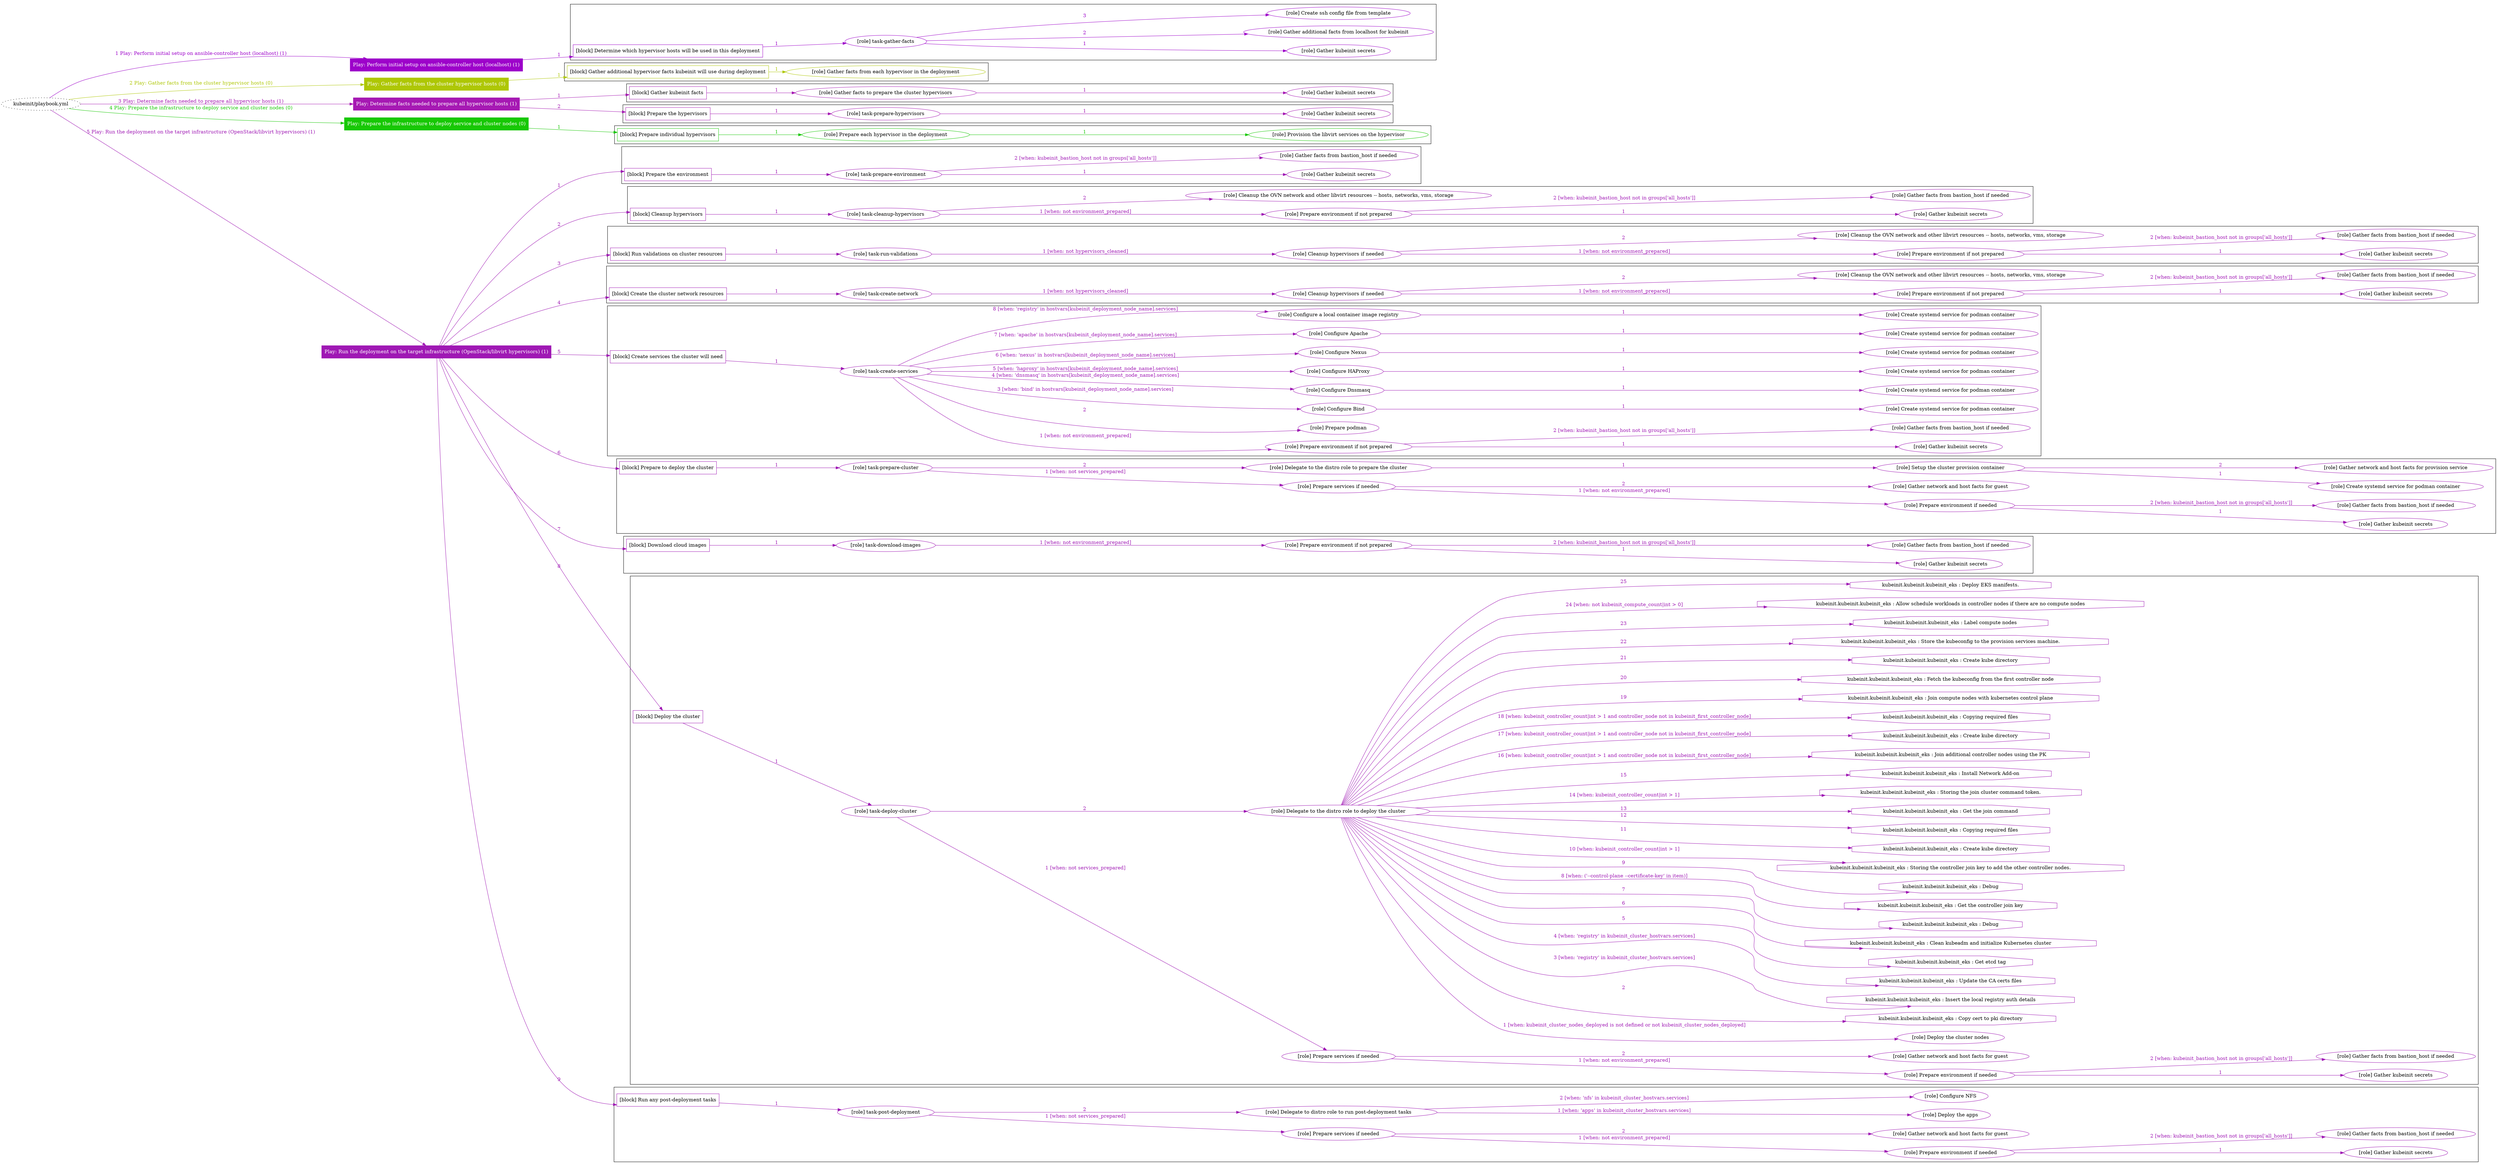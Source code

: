 digraph {
	graph [concentrate=true ordering=in rankdir=LR ratio=fill]
	edge [esep=5 sep=10]
	"kubeinit/playbook.yml" [URL="/home/runner/work/kubeinit/kubeinit/kubeinit/playbook.yml" id=playbook_d142f7be style=dotted]
	"kubeinit/playbook.yml" -> play_92682156 [label="1 Play: Perform initial setup on ansible-controller host (localhost) (1)" color="#9d02ca" fontcolor="#9d02ca" id=edge_play_92682156 labeltooltip="1 Play: Perform initial setup on ansible-controller host (localhost) (1)" tooltip="1 Play: Perform initial setup on ansible-controller host (localhost) (1)"]
	subgraph "Play: Perform initial setup on ansible-controller host (localhost) (1)" {
		play_92682156 [label="Play: Perform initial setup on ansible-controller host (localhost) (1)" URL="/home/runner/work/kubeinit/kubeinit/kubeinit/playbook.yml" color="#9d02ca" fontcolor="#ffffff" id=play_92682156 shape=box style=filled tooltip=localhost]
		play_92682156 -> block_19f55f43 [label=1 color="#9d02ca" fontcolor="#9d02ca" id=edge_block_19f55f43 labeltooltip=1 tooltip=1]
		subgraph cluster_block_19f55f43 {
			block_19f55f43 [label="[block] Determine which hypervisor hosts will be used in this deployment" URL="/home/runner/work/kubeinit/kubeinit/kubeinit/playbook.yml" color="#9d02ca" id=block_19f55f43 labeltooltip="Determine which hypervisor hosts will be used in this deployment" shape=box tooltip="Determine which hypervisor hosts will be used in this deployment"]
			block_19f55f43 -> role_fa940200 [label="1 " color="#9d02ca" fontcolor="#9d02ca" id=edge_role_fa940200 labeltooltip="1 " tooltip="1 "]
			subgraph "task-gather-facts" {
				role_fa940200 [label="[role] task-gather-facts" URL="/home/runner/work/kubeinit/kubeinit/kubeinit/playbook.yml" color="#9d02ca" id=role_fa940200 tooltip="task-gather-facts"]
				role_fa940200 -> role_501f0a20 [label="1 " color="#9d02ca" fontcolor="#9d02ca" id=edge_role_501f0a20 labeltooltip="1 " tooltip="1 "]
				subgraph "Gather kubeinit secrets" {
					role_501f0a20 [label="[role] Gather kubeinit secrets" URL="/home/runner/.ansible/collections/ansible_collections/kubeinit/kubeinit/roles/kubeinit_prepare/tasks/build_hypervisors_group.yml" color="#9d02ca" id=role_501f0a20 tooltip="Gather kubeinit secrets"]
				}
				role_fa940200 -> role_8891e9dc [label="2 " color="#9d02ca" fontcolor="#9d02ca" id=edge_role_8891e9dc labeltooltip="2 " tooltip="2 "]
				subgraph "Gather additional facts from localhost for kubeinit" {
					role_8891e9dc [label="[role] Gather additional facts from localhost for kubeinit" URL="/home/runner/.ansible/collections/ansible_collections/kubeinit/kubeinit/roles/kubeinit_prepare/tasks/build_hypervisors_group.yml" color="#9d02ca" id=role_8891e9dc tooltip="Gather additional facts from localhost for kubeinit"]
				}
				role_fa940200 -> role_b29801e8 [label="3 " color="#9d02ca" fontcolor="#9d02ca" id=edge_role_b29801e8 labeltooltip="3 " tooltip="3 "]
				subgraph "Create ssh config file from template" {
					role_b29801e8 [label="[role] Create ssh config file from template" URL="/home/runner/.ansible/collections/ansible_collections/kubeinit/kubeinit/roles/kubeinit_prepare/tasks/build_hypervisors_group.yml" color="#9d02ca" id=role_b29801e8 tooltip="Create ssh config file from template"]
				}
			}
		}
	}
	"kubeinit/playbook.yml" -> play_eb45628b [label="2 Play: Gather facts from the cluster hypervisor hosts (0)" color="#aec705" fontcolor="#aec705" id=edge_play_eb45628b labeltooltip="2 Play: Gather facts from the cluster hypervisor hosts (0)" tooltip="2 Play: Gather facts from the cluster hypervisor hosts (0)"]
	subgraph "Play: Gather facts from the cluster hypervisor hosts (0)" {
		play_eb45628b [label="Play: Gather facts from the cluster hypervisor hosts (0)" URL="/home/runner/work/kubeinit/kubeinit/kubeinit/playbook.yml" color="#aec705" fontcolor="#ffffff" id=play_eb45628b shape=box style=filled tooltip="Play: Gather facts from the cluster hypervisor hosts (0)"]
		play_eb45628b -> block_1ff93cfc [label=1 color="#aec705" fontcolor="#aec705" id=edge_block_1ff93cfc labeltooltip=1 tooltip=1]
		subgraph cluster_block_1ff93cfc {
			block_1ff93cfc [label="[block] Gather additional hypervisor facts kubeinit will use during deployment" URL="/home/runner/work/kubeinit/kubeinit/kubeinit/playbook.yml" color="#aec705" id=block_1ff93cfc labeltooltip="Gather additional hypervisor facts kubeinit will use during deployment" shape=box tooltip="Gather additional hypervisor facts kubeinit will use during deployment"]
			block_1ff93cfc -> role_5d8b7f74 [label="1 " color="#aec705" fontcolor="#aec705" id=edge_role_5d8b7f74 labeltooltip="1 " tooltip="1 "]
			subgraph "Gather facts from each hypervisor in the deployment" {
				role_5d8b7f74 [label="[role] Gather facts from each hypervisor in the deployment" URL="/home/runner/work/kubeinit/kubeinit/kubeinit/playbook.yml" color="#aec705" id=role_5d8b7f74 tooltip="Gather facts from each hypervisor in the deployment"]
			}
		}
	}
	"kubeinit/playbook.yml" -> play_49c7aed3 [label="3 Play: Determine facts needed to prepare all hypervisor hosts (1)" color="#a619b3" fontcolor="#a619b3" id=edge_play_49c7aed3 labeltooltip="3 Play: Determine facts needed to prepare all hypervisor hosts (1)" tooltip="3 Play: Determine facts needed to prepare all hypervisor hosts (1)"]
	subgraph "Play: Determine facts needed to prepare all hypervisor hosts (1)" {
		play_49c7aed3 [label="Play: Determine facts needed to prepare all hypervisor hosts (1)" URL="/home/runner/work/kubeinit/kubeinit/kubeinit/playbook.yml" color="#a619b3" fontcolor="#ffffff" id=play_49c7aed3 shape=box style=filled tooltip=localhost]
		play_49c7aed3 -> block_536ebff9 [label=1 color="#a619b3" fontcolor="#a619b3" id=edge_block_536ebff9 labeltooltip=1 tooltip=1]
		subgraph cluster_block_536ebff9 {
			block_536ebff9 [label="[block] Gather kubeinit facts" URL="/home/runner/work/kubeinit/kubeinit/kubeinit/playbook.yml" color="#a619b3" id=block_536ebff9 labeltooltip="Gather kubeinit facts" shape=box tooltip="Gather kubeinit facts"]
			block_536ebff9 -> role_83ac1e49 [label="1 " color="#a619b3" fontcolor="#a619b3" id=edge_role_83ac1e49 labeltooltip="1 " tooltip="1 "]
			subgraph "Gather facts to prepare the cluster hypervisors" {
				role_83ac1e49 [label="[role] Gather facts to prepare the cluster hypervisors" URL="/home/runner/work/kubeinit/kubeinit/kubeinit/playbook.yml" color="#a619b3" id=role_83ac1e49 tooltip="Gather facts to prepare the cluster hypervisors"]
				role_83ac1e49 -> role_93e28070 [label="1 " color="#a619b3" fontcolor="#a619b3" id=edge_role_93e28070 labeltooltip="1 " tooltip="1 "]
				subgraph "Gather kubeinit secrets" {
					role_93e28070 [label="[role] Gather kubeinit secrets" URL="/home/runner/.ansible/collections/ansible_collections/kubeinit/kubeinit/roles/kubeinit_prepare/tasks/gather_kubeinit_facts.yml" color="#a619b3" id=role_93e28070 tooltip="Gather kubeinit secrets"]
				}
			}
		}
		play_49c7aed3 -> block_bbb2e1ad [label=2 color="#a619b3" fontcolor="#a619b3" id=edge_block_bbb2e1ad labeltooltip=2 tooltip=2]
		subgraph cluster_block_bbb2e1ad {
			block_bbb2e1ad [label="[block] Prepare the hypervisors" URL="/home/runner/work/kubeinit/kubeinit/kubeinit/playbook.yml" color="#a619b3" id=block_bbb2e1ad labeltooltip="Prepare the hypervisors" shape=box tooltip="Prepare the hypervisors"]
			block_bbb2e1ad -> role_27451622 [label="1 " color="#a619b3" fontcolor="#a619b3" id=edge_role_27451622 labeltooltip="1 " tooltip="1 "]
			subgraph "task-prepare-hypervisors" {
				role_27451622 [label="[role] task-prepare-hypervisors" URL="/home/runner/work/kubeinit/kubeinit/kubeinit/playbook.yml" color="#a619b3" id=role_27451622 tooltip="task-prepare-hypervisors"]
				role_27451622 -> role_fc0128f6 [label="1 " color="#a619b3" fontcolor="#a619b3" id=edge_role_fc0128f6 labeltooltip="1 " tooltip="1 "]
				subgraph "Gather kubeinit secrets" {
					role_fc0128f6 [label="[role] Gather kubeinit secrets" URL="/home/runner/.ansible/collections/ansible_collections/kubeinit/kubeinit/roles/kubeinit_prepare/tasks/gather_kubeinit_facts.yml" color="#a619b3" id=role_fc0128f6 tooltip="Gather kubeinit secrets"]
				}
			}
		}
	}
	"kubeinit/playbook.yml" -> play_1a155f60 [label="4 Play: Prepare the infrastructure to deploy service and cluster nodes (0)" color="#17c804" fontcolor="#17c804" id=edge_play_1a155f60 labeltooltip="4 Play: Prepare the infrastructure to deploy service and cluster nodes (0)" tooltip="4 Play: Prepare the infrastructure to deploy service and cluster nodes (0)"]
	subgraph "Play: Prepare the infrastructure to deploy service and cluster nodes (0)" {
		play_1a155f60 [label="Play: Prepare the infrastructure to deploy service and cluster nodes (0)" URL="/home/runner/work/kubeinit/kubeinit/kubeinit/playbook.yml" color="#17c804" fontcolor="#ffffff" id=play_1a155f60 shape=box style=filled tooltip="Play: Prepare the infrastructure to deploy service and cluster nodes (0)"]
		play_1a155f60 -> block_2ae5e7a7 [label=1 color="#17c804" fontcolor="#17c804" id=edge_block_2ae5e7a7 labeltooltip=1 tooltip=1]
		subgraph cluster_block_2ae5e7a7 {
			block_2ae5e7a7 [label="[block] Prepare individual hypervisors" URL="/home/runner/work/kubeinit/kubeinit/kubeinit/playbook.yml" color="#17c804" id=block_2ae5e7a7 labeltooltip="Prepare individual hypervisors" shape=box tooltip="Prepare individual hypervisors"]
			block_2ae5e7a7 -> role_5dd74b58 [label="1 " color="#17c804" fontcolor="#17c804" id=edge_role_5dd74b58 labeltooltip="1 " tooltip="1 "]
			subgraph "Prepare each hypervisor in the deployment" {
				role_5dd74b58 [label="[role] Prepare each hypervisor in the deployment" URL="/home/runner/work/kubeinit/kubeinit/kubeinit/playbook.yml" color="#17c804" id=role_5dd74b58 tooltip="Prepare each hypervisor in the deployment"]
				role_5dd74b58 -> role_4f3b3ff4 [label="1 " color="#17c804" fontcolor="#17c804" id=edge_role_4f3b3ff4 labeltooltip="1 " tooltip="1 "]
				subgraph "Provision the libvirt services on the hypervisor" {
					role_4f3b3ff4 [label="[role] Provision the libvirt services on the hypervisor" URL="/home/runner/.ansible/collections/ansible_collections/kubeinit/kubeinit/roles/kubeinit_prepare/tasks/prepare_hypervisor.yml" color="#17c804" id=role_4f3b3ff4 tooltip="Provision the libvirt services on the hypervisor"]
				}
			}
		}
	}
	"kubeinit/playbook.yml" -> play_2a6489ce [label="5 Play: Run the deployment on the target infrastructure (OpenStack/libvirt hypervisors) (1)" color="#9f18b4" fontcolor="#9f18b4" id=edge_play_2a6489ce labeltooltip="5 Play: Run the deployment on the target infrastructure (OpenStack/libvirt hypervisors) (1)" tooltip="5 Play: Run the deployment on the target infrastructure (OpenStack/libvirt hypervisors) (1)"]
	subgraph "Play: Run the deployment on the target infrastructure (OpenStack/libvirt hypervisors) (1)" {
		play_2a6489ce [label="Play: Run the deployment on the target infrastructure (OpenStack/libvirt hypervisors) (1)" URL="/home/runner/work/kubeinit/kubeinit/kubeinit/playbook.yml" color="#9f18b4" fontcolor="#ffffff" id=play_2a6489ce shape=box style=filled tooltip=localhost]
		play_2a6489ce -> block_62e75d1c [label=1 color="#9f18b4" fontcolor="#9f18b4" id=edge_block_62e75d1c labeltooltip=1 tooltip=1]
		subgraph cluster_block_62e75d1c {
			block_62e75d1c [label="[block] Prepare the environment" URL="/home/runner/work/kubeinit/kubeinit/kubeinit/playbook.yml" color="#9f18b4" id=block_62e75d1c labeltooltip="Prepare the environment" shape=box tooltip="Prepare the environment"]
			block_62e75d1c -> role_8e943ae5 [label="1 " color="#9f18b4" fontcolor="#9f18b4" id=edge_role_8e943ae5 labeltooltip="1 " tooltip="1 "]
			subgraph "task-prepare-environment" {
				role_8e943ae5 [label="[role] task-prepare-environment" URL="/home/runner/work/kubeinit/kubeinit/kubeinit/playbook.yml" color="#9f18b4" id=role_8e943ae5 tooltip="task-prepare-environment"]
				role_8e943ae5 -> role_88a9de5e [label="1 " color="#9f18b4" fontcolor="#9f18b4" id=edge_role_88a9de5e labeltooltip="1 " tooltip="1 "]
				subgraph "Gather kubeinit secrets" {
					role_88a9de5e [label="[role] Gather kubeinit secrets" URL="/home/runner/.ansible/collections/ansible_collections/kubeinit/kubeinit/roles/kubeinit_prepare/tasks/gather_kubeinit_facts.yml" color="#9f18b4" id=role_88a9de5e tooltip="Gather kubeinit secrets"]
				}
				role_8e943ae5 -> role_7ed7fe91 [label="2 [when: kubeinit_bastion_host not in groups['all_hosts']]" color="#9f18b4" fontcolor="#9f18b4" id=edge_role_7ed7fe91 labeltooltip="2 [when: kubeinit_bastion_host not in groups['all_hosts']]" tooltip="2 [when: kubeinit_bastion_host not in groups['all_hosts']]"]
				subgraph "Gather facts from bastion_host if needed" {
					role_7ed7fe91 [label="[role] Gather facts from bastion_host if needed" URL="/home/runner/.ansible/collections/ansible_collections/kubeinit/kubeinit/roles/kubeinit_prepare/tasks/main.yml" color="#9f18b4" id=role_7ed7fe91 tooltip="Gather facts from bastion_host if needed"]
				}
			}
		}
		play_2a6489ce -> block_fb7cd66b [label=2 color="#9f18b4" fontcolor="#9f18b4" id=edge_block_fb7cd66b labeltooltip=2 tooltip=2]
		subgraph cluster_block_fb7cd66b {
			block_fb7cd66b [label="[block] Cleanup hypervisors" URL="/home/runner/work/kubeinit/kubeinit/kubeinit/playbook.yml" color="#9f18b4" id=block_fb7cd66b labeltooltip="Cleanup hypervisors" shape=box tooltip="Cleanup hypervisors"]
			block_fb7cd66b -> role_77f2fd5a [label="1 " color="#9f18b4" fontcolor="#9f18b4" id=edge_role_77f2fd5a labeltooltip="1 " tooltip="1 "]
			subgraph "task-cleanup-hypervisors" {
				role_77f2fd5a [label="[role] task-cleanup-hypervisors" URL="/home/runner/work/kubeinit/kubeinit/kubeinit/playbook.yml" color="#9f18b4" id=role_77f2fd5a tooltip="task-cleanup-hypervisors"]
				role_77f2fd5a -> role_c939676f [label="1 [when: not environment_prepared]" color="#9f18b4" fontcolor="#9f18b4" id=edge_role_c939676f labeltooltip="1 [when: not environment_prepared]" tooltip="1 [when: not environment_prepared]"]
				subgraph "Prepare environment if not prepared" {
					role_c939676f [label="[role] Prepare environment if not prepared" URL="/home/runner/.ansible/collections/ansible_collections/kubeinit/kubeinit/roles/kubeinit_libvirt/tasks/cleanup_hypervisors.yml" color="#9f18b4" id=role_c939676f tooltip="Prepare environment if not prepared"]
					role_c939676f -> role_8de52475 [label="1 " color="#9f18b4" fontcolor="#9f18b4" id=edge_role_8de52475 labeltooltip="1 " tooltip="1 "]
					subgraph "Gather kubeinit secrets" {
						role_8de52475 [label="[role] Gather kubeinit secrets" URL="/home/runner/.ansible/collections/ansible_collections/kubeinit/kubeinit/roles/kubeinit_prepare/tasks/gather_kubeinit_facts.yml" color="#9f18b4" id=role_8de52475 tooltip="Gather kubeinit secrets"]
					}
					role_c939676f -> role_fbd1d27d [label="2 [when: kubeinit_bastion_host not in groups['all_hosts']]" color="#9f18b4" fontcolor="#9f18b4" id=edge_role_fbd1d27d labeltooltip="2 [when: kubeinit_bastion_host not in groups['all_hosts']]" tooltip="2 [when: kubeinit_bastion_host not in groups['all_hosts']]"]
					subgraph "Gather facts from bastion_host if needed" {
						role_fbd1d27d [label="[role] Gather facts from bastion_host if needed" URL="/home/runner/.ansible/collections/ansible_collections/kubeinit/kubeinit/roles/kubeinit_prepare/tasks/main.yml" color="#9f18b4" id=role_fbd1d27d tooltip="Gather facts from bastion_host if needed"]
					}
				}
				role_77f2fd5a -> role_cbe15b28 [label="2 " color="#9f18b4" fontcolor="#9f18b4" id=edge_role_cbe15b28 labeltooltip="2 " tooltip="2 "]
				subgraph "Cleanup the OVN network and other libvirt resources -- hosts, networks, vms, storage" {
					role_cbe15b28 [label="[role] Cleanup the OVN network and other libvirt resources -- hosts, networks, vms, storage" URL="/home/runner/.ansible/collections/ansible_collections/kubeinit/kubeinit/roles/kubeinit_libvirt/tasks/cleanup_hypervisors.yml" color="#9f18b4" id=role_cbe15b28 tooltip="Cleanup the OVN network and other libvirt resources -- hosts, networks, vms, storage"]
				}
			}
		}
		play_2a6489ce -> block_ad6dac8f [label=3 color="#9f18b4" fontcolor="#9f18b4" id=edge_block_ad6dac8f labeltooltip=3 tooltip=3]
		subgraph cluster_block_ad6dac8f {
			block_ad6dac8f [label="[block] Run validations on cluster resources" URL="/home/runner/work/kubeinit/kubeinit/kubeinit/playbook.yml" color="#9f18b4" id=block_ad6dac8f labeltooltip="Run validations on cluster resources" shape=box tooltip="Run validations on cluster resources"]
			block_ad6dac8f -> role_9c3bd72e [label="1 " color="#9f18b4" fontcolor="#9f18b4" id=edge_role_9c3bd72e labeltooltip="1 " tooltip="1 "]
			subgraph "task-run-validations" {
				role_9c3bd72e [label="[role] task-run-validations" URL="/home/runner/work/kubeinit/kubeinit/kubeinit/playbook.yml" color="#9f18b4" id=role_9c3bd72e tooltip="task-run-validations"]
				role_9c3bd72e -> role_fdc6e361 [label="1 [when: not hypervisors_cleaned]" color="#9f18b4" fontcolor="#9f18b4" id=edge_role_fdc6e361 labeltooltip="1 [when: not hypervisors_cleaned]" tooltip="1 [when: not hypervisors_cleaned]"]
				subgraph "Cleanup hypervisors if needed" {
					role_fdc6e361 [label="[role] Cleanup hypervisors if needed" URL="/home/runner/.ansible/collections/ansible_collections/kubeinit/kubeinit/roles/kubeinit_validations/tasks/main.yml" color="#9f18b4" id=role_fdc6e361 tooltip="Cleanup hypervisors if needed"]
					role_fdc6e361 -> role_e5b32c70 [label="1 [when: not environment_prepared]" color="#9f18b4" fontcolor="#9f18b4" id=edge_role_e5b32c70 labeltooltip="1 [when: not environment_prepared]" tooltip="1 [when: not environment_prepared]"]
					subgraph "Prepare environment if not prepared" {
						role_e5b32c70 [label="[role] Prepare environment if not prepared" URL="/home/runner/.ansible/collections/ansible_collections/kubeinit/kubeinit/roles/kubeinit_libvirt/tasks/cleanup_hypervisors.yml" color="#9f18b4" id=role_e5b32c70 tooltip="Prepare environment if not prepared"]
						role_e5b32c70 -> role_969874b8 [label="1 " color="#9f18b4" fontcolor="#9f18b4" id=edge_role_969874b8 labeltooltip="1 " tooltip="1 "]
						subgraph "Gather kubeinit secrets" {
							role_969874b8 [label="[role] Gather kubeinit secrets" URL="/home/runner/.ansible/collections/ansible_collections/kubeinit/kubeinit/roles/kubeinit_prepare/tasks/gather_kubeinit_facts.yml" color="#9f18b4" id=role_969874b8 tooltip="Gather kubeinit secrets"]
						}
						role_e5b32c70 -> role_ecd7c6db [label="2 [when: kubeinit_bastion_host not in groups['all_hosts']]" color="#9f18b4" fontcolor="#9f18b4" id=edge_role_ecd7c6db labeltooltip="2 [when: kubeinit_bastion_host not in groups['all_hosts']]" tooltip="2 [when: kubeinit_bastion_host not in groups['all_hosts']]"]
						subgraph "Gather facts from bastion_host if needed" {
							role_ecd7c6db [label="[role] Gather facts from bastion_host if needed" URL="/home/runner/.ansible/collections/ansible_collections/kubeinit/kubeinit/roles/kubeinit_prepare/tasks/main.yml" color="#9f18b4" id=role_ecd7c6db tooltip="Gather facts from bastion_host if needed"]
						}
					}
					role_fdc6e361 -> role_5ca7d8c1 [label="2 " color="#9f18b4" fontcolor="#9f18b4" id=edge_role_5ca7d8c1 labeltooltip="2 " tooltip="2 "]
					subgraph "Cleanup the OVN network and other libvirt resources -- hosts, networks, vms, storage" {
						role_5ca7d8c1 [label="[role] Cleanup the OVN network and other libvirt resources -- hosts, networks, vms, storage" URL="/home/runner/.ansible/collections/ansible_collections/kubeinit/kubeinit/roles/kubeinit_libvirt/tasks/cleanup_hypervisors.yml" color="#9f18b4" id=role_5ca7d8c1 tooltip="Cleanup the OVN network and other libvirt resources -- hosts, networks, vms, storage"]
					}
				}
			}
		}
		play_2a6489ce -> block_3f7645fc [label=4 color="#9f18b4" fontcolor="#9f18b4" id=edge_block_3f7645fc labeltooltip=4 tooltip=4]
		subgraph cluster_block_3f7645fc {
			block_3f7645fc [label="[block] Create the cluster network resources" URL="/home/runner/work/kubeinit/kubeinit/kubeinit/playbook.yml" color="#9f18b4" id=block_3f7645fc labeltooltip="Create the cluster network resources" shape=box tooltip="Create the cluster network resources"]
			block_3f7645fc -> role_388c82ae [label="1 " color="#9f18b4" fontcolor="#9f18b4" id=edge_role_388c82ae labeltooltip="1 " tooltip="1 "]
			subgraph "task-create-network" {
				role_388c82ae [label="[role] task-create-network" URL="/home/runner/work/kubeinit/kubeinit/kubeinit/playbook.yml" color="#9f18b4" id=role_388c82ae tooltip="task-create-network"]
				role_388c82ae -> role_46ff77f0 [label="1 [when: not hypervisors_cleaned]" color="#9f18b4" fontcolor="#9f18b4" id=edge_role_46ff77f0 labeltooltip="1 [when: not hypervisors_cleaned]" tooltip="1 [when: not hypervisors_cleaned]"]
				subgraph "Cleanup hypervisors if needed" {
					role_46ff77f0 [label="[role] Cleanup hypervisors if needed" URL="/home/runner/.ansible/collections/ansible_collections/kubeinit/kubeinit/roles/kubeinit_libvirt/tasks/create_network.yml" color="#9f18b4" id=role_46ff77f0 tooltip="Cleanup hypervisors if needed"]
					role_46ff77f0 -> role_01a38e48 [label="1 [when: not environment_prepared]" color="#9f18b4" fontcolor="#9f18b4" id=edge_role_01a38e48 labeltooltip="1 [when: not environment_prepared]" tooltip="1 [when: not environment_prepared]"]
					subgraph "Prepare environment if not prepared" {
						role_01a38e48 [label="[role] Prepare environment if not prepared" URL="/home/runner/.ansible/collections/ansible_collections/kubeinit/kubeinit/roles/kubeinit_libvirt/tasks/cleanup_hypervisors.yml" color="#9f18b4" id=role_01a38e48 tooltip="Prepare environment if not prepared"]
						role_01a38e48 -> role_7fce9542 [label="1 " color="#9f18b4" fontcolor="#9f18b4" id=edge_role_7fce9542 labeltooltip="1 " tooltip="1 "]
						subgraph "Gather kubeinit secrets" {
							role_7fce9542 [label="[role] Gather kubeinit secrets" URL="/home/runner/.ansible/collections/ansible_collections/kubeinit/kubeinit/roles/kubeinit_prepare/tasks/gather_kubeinit_facts.yml" color="#9f18b4" id=role_7fce9542 tooltip="Gather kubeinit secrets"]
						}
						role_01a38e48 -> role_62d31487 [label="2 [when: kubeinit_bastion_host not in groups['all_hosts']]" color="#9f18b4" fontcolor="#9f18b4" id=edge_role_62d31487 labeltooltip="2 [when: kubeinit_bastion_host not in groups['all_hosts']]" tooltip="2 [when: kubeinit_bastion_host not in groups['all_hosts']]"]
						subgraph "Gather facts from bastion_host if needed" {
							role_62d31487 [label="[role] Gather facts from bastion_host if needed" URL="/home/runner/.ansible/collections/ansible_collections/kubeinit/kubeinit/roles/kubeinit_prepare/tasks/main.yml" color="#9f18b4" id=role_62d31487 tooltip="Gather facts from bastion_host if needed"]
						}
					}
					role_46ff77f0 -> role_15e82e68 [label="2 " color="#9f18b4" fontcolor="#9f18b4" id=edge_role_15e82e68 labeltooltip="2 " tooltip="2 "]
					subgraph "Cleanup the OVN network and other libvirt resources -- hosts, networks, vms, storage" {
						role_15e82e68 [label="[role] Cleanup the OVN network and other libvirt resources -- hosts, networks, vms, storage" URL="/home/runner/.ansible/collections/ansible_collections/kubeinit/kubeinit/roles/kubeinit_libvirt/tasks/cleanup_hypervisors.yml" color="#9f18b4" id=role_15e82e68 tooltip="Cleanup the OVN network and other libvirt resources -- hosts, networks, vms, storage"]
					}
				}
			}
		}
		play_2a6489ce -> block_e0f9311f [label=5 color="#9f18b4" fontcolor="#9f18b4" id=edge_block_e0f9311f labeltooltip=5 tooltip=5]
		subgraph cluster_block_e0f9311f {
			block_e0f9311f [label="[block] Create services the cluster will need" URL="/home/runner/work/kubeinit/kubeinit/kubeinit/playbook.yml" color="#9f18b4" id=block_e0f9311f labeltooltip="Create services the cluster will need" shape=box tooltip="Create services the cluster will need"]
			block_e0f9311f -> role_2e40d21f [label="1 " color="#9f18b4" fontcolor="#9f18b4" id=edge_role_2e40d21f labeltooltip="1 " tooltip="1 "]
			subgraph "task-create-services" {
				role_2e40d21f [label="[role] task-create-services" URL="/home/runner/work/kubeinit/kubeinit/kubeinit/playbook.yml" color="#9f18b4" id=role_2e40d21f tooltip="task-create-services"]
				role_2e40d21f -> role_2b43f492 [label="1 [when: not environment_prepared]" color="#9f18b4" fontcolor="#9f18b4" id=edge_role_2b43f492 labeltooltip="1 [when: not environment_prepared]" tooltip="1 [when: not environment_prepared]"]
				subgraph "Prepare environment if not prepared" {
					role_2b43f492 [label="[role] Prepare environment if not prepared" URL="/home/runner/.ansible/collections/ansible_collections/kubeinit/kubeinit/roles/kubeinit_services/tasks/main.yml" color="#9f18b4" id=role_2b43f492 tooltip="Prepare environment if not prepared"]
					role_2b43f492 -> role_db9e219d [label="1 " color="#9f18b4" fontcolor="#9f18b4" id=edge_role_db9e219d labeltooltip="1 " tooltip="1 "]
					subgraph "Gather kubeinit secrets" {
						role_db9e219d [label="[role] Gather kubeinit secrets" URL="/home/runner/.ansible/collections/ansible_collections/kubeinit/kubeinit/roles/kubeinit_prepare/tasks/gather_kubeinit_facts.yml" color="#9f18b4" id=role_db9e219d tooltip="Gather kubeinit secrets"]
					}
					role_2b43f492 -> role_a3190dec [label="2 [when: kubeinit_bastion_host not in groups['all_hosts']]" color="#9f18b4" fontcolor="#9f18b4" id=edge_role_a3190dec labeltooltip="2 [when: kubeinit_bastion_host not in groups['all_hosts']]" tooltip="2 [when: kubeinit_bastion_host not in groups['all_hosts']]"]
					subgraph "Gather facts from bastion_host if needed" {
						role_a3190dec [label="[role] Gather facts from bastion_host if needed" URL="/home/runner/.ansible/collections/ansible_collections/kubeinit/kubeinit/roles/kubeinit_prepare/tasks/main.yml" color="#9f18b4" id=role_a3190dec tooltip="Gather facts from bastion_host if needed"]
					}
				}
				role_2e40d21f -> role_474ef179 [label="2 " color="#9f18b4" fontcolor="#9f18b4" id=edge_role_474ef179 labeltooltip="2 " tooltip="2 "]
				subgraph "Prepare podman" {
					role_474ef179 [label="[role] Prepare podman" URL="/home/runner/.ansible/collections/ansible_collections/kubeinit/kubeinit/roles/kubeinit_services/tasks/00_create_service_pod.yml" color="#9f18b4" id=role_474ef179 tooltip="Prepare podman"]
				}
				role_2e40d21f -> role_2454d14e [label="3 [when: 'bind' in hostvars[kubeinit_deployment_node_name].services]" color="#9f18b4" fontcolor="#9f18b4" id=edge_role_2454d14e labeltooltip="3 [when: 'bind' in hostvars[kubeinit_deployment_node_name].services]" tooltip="3 [when: 'bind' in hostvars[kubeinit_deployment_node_name].services]"]
				subgraph "Configure Bind" {
					role_2454d14e [label="[role] Configure Bind" URL="/home/runner/.ansible/collections/ansible_collections/kubeinit/kubeinit/roles/kubeinit_services/tasks/start_services_containers.yml" color="#9f18b4" id=role_2454d14e tooltip="Configure Bind"]
					role_2454d14e -> role_3a485e54 [label="1 " color="#9f18b4" fontcolor="#9f18b4" id=edge_role_3a485e54 labeltooltip="1 " tooltip="1 "]
					subgraph "Create systemd service for podman container" {
						role_3a485e54 [label="[role] Create systemd service for podman container" URL="/home/runner/.ansible/collections/ansible_collections/kubeinit/kubeinit/roles/kubeinit_bind/tasks/main.yml" color="#9f18b4" id=role_3a485e54 tooltip="Create systemd service for podman container"]
					}
				}
				role_2e40d21f -> role_c9e4bf84 [label="4 [when: 'dnsmasq' in hostvars[kubeinit_deployment_node_name].services]" color="#9f18b4" fontcolor="#9f18b4" id=edge_role_c9e4bf84 labeltooltip="4 [when: 'dnsmasq' in hostvars[kubeinit_deployment_node_name].services]" tooltip="4 [when: 'dnsmasq' in hostvars[kubeinit_deployment_node_name].services]"]
				subgraph "Configure Dnsmasq" {
					role_c9e4bf84 [label="[role] Configure Dnsmasq" URL="/home/runner/.ansible/collections/ansible_collections/kubeinit/kubeinit/roles/kubeinit_services/tasks/start_services_containers.yml" color="#9f18b4" id=role_c9e4bf84 tooltip="Configure Dnsmasq"]
					role_c9e4bf84 -> role_25993ec2 [label="1 " color="#9f18b4" fontcolor="#9f18b4" id=edge_role_25993ec2 labeltooltip="1 " tooltip="1 "]
					subgraph "Create systemd service for podman container" {
						role_25993ec2 [label="[role] Create systemd service for podman container" URL="/home/runner/.ansible/collections/ansible_collections/kubeinit/kubeinit/roles/kubeinit_dnsmasq/tasks/main.yml" color="#9f18b4" id=role_25993ec2 tooltip="Create systemd service for podman container"]
					}
				}
				role_2e40d21f -> role_854e4478 [label="5 [when: 'haproxy' in hostvars[kubeinit_deployment_node_name].services]" color="#9f18b4" fontcolor="#9f18b4" id=edge_role_854e4478 labeltooltip="5 [when: 'haproxy' in hostvars[kubeinit_deployment_node_name].services]" tooltip="5 [when: 'haproxy' in hostvars[kubeinit_deployment_node_name].services]"]
				subgraph "Configure HAProxy" {
					role_854e4478 [label="[role] Configure HAProxy" URL="/home/runner/.ansible/collections/ansible_collections/kubeinit/kubeinit/roles/kubeinit_services/tasks/start_services_containers.yml" color="#9f18b4" id=role_854e4478 tooltip="Configure HAProxy"]
					role_854e4478 -> role_8cb7abce [label="1 " color="#9f18b4" fontcolor="#9f18b4" id=edge_role_8cb7abce labeltooltip="1 " tooltip="1 "]
					subgraph "Create systemd service for podman container" {
						role_8cb7abce [label="[role] Create systemd service for podman container" URL="/home/runner/.ansible/collections/ansible_collections/kubeinit/kubeinit/roles/kubeinit_haproxy/tasks/main.yml" color="#9f18b4" id=role_8cb7abce tooltip="Create systemd service for podman container"]
					}
				}
				role_2e40d21f -> role_d7e23c7c [label="6 [when: 'nexus' in hostvars[kubeinit_deployment_node_name].services]" color="#9f18b4" fontcolor="#9f18b4" id=edge_role_d7e23c7c labeltooltip="6 [when: 'nexus' in hostvars[kubeinit_deployment_node_name].services]" tooltip="6 [when: 'nexus' in hostvars[kubeinit_deployment_node_name].services]"]
				subgraph "Configure Nexus" {
					role_d7e23c7c [label="[role] Configure Nexus" URL="/home/runner/.ansible/collections/ansible_collections/kubeinit/kubeinit/roles/kubeinit_services/tasks/start_services_containers.yml" color="#9f18b4" id=role_d7e23c7c tooltip="Configure Nexus"]
					role_d7e23c7c -> role_db8c9484 [label="1 " color="#9f18b4" fontcolor="#9f18b4" id=edge_role_db8c9484 labeltooltip="1 " tooltip="1 "]
					subgraph "Create systemd service for podman container" {
						role_db8c9484 [label="[role] Create systemd service for podman container" URL="/home/runner/.ansible/collections/ansible_collections/kubeinit/kubeinit/roles/kubeinit_nexus/tasks/main.yml" color="#9f18b4" id=role_db8c9484 tooltip="Create systemd service for podman container"]
					}
				}
				role_2e40d21f -> role_a2f30e86 [label="7 [when: 'apache' in hostvars[kubeinit_deployment_node_name].services]" color="#9f18b4" fontcolor="#9f18b4" id=edge_role_a2f30e86 labeltooltip="7 [when: 'apache' in hostvars[kubeinit_deployment_node_name].services]" tooltip="7 [when: 'apache' in hostvars[kubeinit_deployment_node_name].services]"]
				subgraph "Configure Apache" {
					role_a2f30e86 [label="[role] Configure Apache" URL="/home/runner/.ansible/collections/ansible_collections/kubeinit/kubeinit/roles/kubeinit_services/tasks/start_services_containers.yml" color="#9f18b4" id=role_a2f30e86 tooltip="Configure Apache"]
					role_a2f30e86 -> role_163ba4da [label="1 " color="#9f18b4" fontcolor="#9f18b4" id=edge_role_163ba4da labeltooltip="1 " tooltip="1 "]
					subgraph "Create systemd service for podman container" {
						role_163ba4da [label="[role] Create systemd service for podman container" URL="/home/runner/.ansible/collections/ansible_collections/kubeinit/kubeinit/roles/kubeinit_apache/tasks/main.yml" color="#9f18b4" id=role_163ba4da tooltip="Create systemd service for podman container"]
					}
				}
				role_2e40d21f -> role_824c6377 [label="8 [when: 'registry' in hostvars[kubeinit_deployment_node_name].services]" color="#9f18b4" fontcolor="#9f18b4" id=edge_role_824c6377 labeltooltip="8 [when: 'registry' in hostvars[kubeinit_deployment_node_name].services]" tooltip="8 [when: 'registry' in hostvars[kubeinit_deployment_node_name].services]"]
				subgraph "Configure a local container image registry" {
					role_824c6377 [label="[role] Configure a local container image registry" URL="/home/runner/.ansible/collections/ansible_collections/kubeinit/kubeinit/roles/kubeinit_services/tasks/start_services_containers.yml" color="#9f18b4" id=role_824c6377 tooltip="Configure a local container image registry"]
					role_824c6377 -> role_79b5fe04 [label="1 " color="#9f18b4" fontcolor="#9f18b4" id=edge_role_79b5fe04 labeltooltip="1 " tooltip="1 "]
					subgraph "Create systemd service for podman container" {
						role_79b5fe04 [label="[role] Create systemd service for podman container" URL="/home/runner/.ansible/collections/ansible_collections/kubeinit/kubeinit/roles/kubeinit_registry/tasks/main.yml" color="#9f18b4" id=role_79b5fe04 tooltip="Create systemd service for podman container"]
					}
				}
			}
		}
		play_2a6489ce -> block_5c2502ca [label=6 color="#9f18b4" fontcolor="#9f18b4" id=edge_block_5c2502ca labeltooltip=6 tooltip=6]
		subgraph cluster_block_5c2502ca {
			block_5c2502ca [label="[block] Prepare to deploy the cluster" URL="/home/runner/work/kubeinit/kubeinit/kubeinit/playbook.yml" color="#9f18b4" id=block_5c2502ca labeltooltip="Prepare to deploy the cluster" shape=box tooltip="Prepare to deploy the cluster"]
			block_5c2502ca -> role_c892d587 [label="1 " color="#9f18b4" fontcolor="#9f18b4" id=edge_role_c892d587 labeltooltip="1 " tooltip="1 "]
			subgraph "task-prepare-cluster" {
				role_c892d587 [label="[role] task-prepare-cluster" URL="/home/runner/work/kubeinit/kubeinit/kubeinit/playbook.yml" color="#9f18b4" id=role_c892d587 tooltip="task-prepare-cluster"]
				role_c892d587 -> role_c889a476 [label="1 [when: not services_prepared]" color="#9f18b4" fontcolor="#9f18b4" id=edge_role_c889a476 labeltooltip="1 [when: not services_prepared]" tooltip="1 [when: not services_prepared]"]
				subgraph "Prepare services if needed" {
					role_c889a476 [label="[role] Prepare services if needed" URL="/home/runner/.ansible/collections/ansible_collections/kubeinit/kubeinit/roles/kubeinit_prepare/tasks/prepare_cluster.yml" color="#9f18b4" id=role_c889a476 tooltip="Prepare services if needed"]
					role_c889a476 -> role_b90f1a55 [label="1 [when: not environment_prepared]" color="#9f18b4" fontcolor="#9f18b4" id=edge_role_b90f1a55 labeltooltip="1 [when: not environment_prepared]" tooltip="1 [when: not environment_prepared]"]
					subgraph "Prepare environment if needed" {
						role_b90f1a55 [label="[role] Prepare environment if needed" URL="/home/runner/.ansible/collections/ansible_collections/kubeinit/kubeinit/roles/kubeinit_services/tasks/prepare_services.yml" color="#9f18b4" id=role_b90f1a55 tooltip="Prepare environment if needed"]
						role_b90f1a55 -> role_68aa7893 [label="1 " color="#9f18b4" fontcolor="#9f18b4" id=edge_role_68aa7893 labeltooltip="1 " tooltip="1 "]
						subgraph "Gather kubeinit secrets" {
							role_68aa7893 [label="[role] Gather kubeinit secrets" URL="/home/runner/.ansible/collections/ansible_collections/kubeinit/kubeinit/roles/kubeinit_prepare/tasks/gather_kubeinit_facts.yml" color="#9f18b4" id=role_68aa7893 tooltip="Gather kubeinit secrets"]
						}
						role_b90f1a55 -> role_916654af [label="2 [when: kubeinit_bastion_host not in groups['all_hosts']]" color="#9f18b4" fontcolor="#9f18b4" id=edge_role_916654af labeltooltip="2 [when: kubeinit_bastion_host not in groups['all_hosts']]" tooltip="2 [when: kubeinit_bastion_host not in groups['all_hosts']]"]
						subgraph "Gather facts from bastion_host if needed" {
							role_916654af [label="[role] Gather facts from bastion_host if needed" URL="/home/runner/.ansible/collections/ansible_collections/kubeinit/kubeinit/roles/kubeinit_prepare/tasks/main.yml" color="#9f18b4" id=role_916654af tooltip="Gather facts from bastion_host if needed"]
						}
					}
					role_c889a476 -> role_087e2f2c [label="2 " color="#9f18b4" fontcolor="#9f18b4" id=edge_role_087e2f2c labeltooltip="2 " tooltip="2 "]
					subgraph "Gather network and host facts for guest" {
						role_087e2f2c [label="[role] Gather network and host facts for guest" URL="/home/runner/.ansible/collections/ansible_collections/kubeinit/kubeinit/roles/kubeinit_services/tasks/prepare_services.yml" color="#9f18b4" id=role_087e2f2c tooltip="Gather network and host facts for guest"]
					}
				}
				role_c892d587 -> role_1cb34a39 [label="2 " color="#9f18b4" fontcolor="#9f18b4" id=edge_role_1cb34a39 labeltooltip="2 " tooltip="2 "]
				subgraph "Delegate to the distro role to prepare the cluster" {
					role_1cb34a39 [label="[role] Delegate to the distro role to prepare the cluster" URL="/home/runner/.ansible/collections/ansible_collections/kubeinit/kubeinit/roles/kubeinit_prepare/tasks/prepare_cluster.yml" color="#9f18b4" id=role_1cb34a39 tooltip="Delegate to the distro role to prepare the cluster"]
					role_1cb34a39 -> role_280470cc [label="1 " color="#9f18b4" fontcolor="#9f18b4" id=edge_role_280470cc labeltooltip="1 " tooltip="1 "]
					subgraph "Setup the cluster provision container" {
						role_280470cc [label="[role] Setup the cluster provision container" URL="/home/runner/.ansible/collections/ansible_collections/kubeinit/kubeinit/roles/kubeinit_eks/tasks/prepare_cluster.yml" color="#9f18b4" id=role_280470cc tooltip="Setup the cluster provision container"]
						role_280470cc -> role_7e843c23 [label="1 " color="#9f18b4" fontcolor="#9f18b4" id=edge_role_7e843c23 labeltooltip="1 " tooltip="1 "]
						subgraph "Create systemd service for podman container" {
							role_7e843c23 [label="[role] Create systemd service for podman container" URL="/home/runner/.ansible/collections/ansible_collections/kubeinit/kubeinit/roles/kubeinit_services/tasks/create_provision_container.yml" color="#9f18b4" id=role_7e843c23 tooltip="Create systemd service for podman container"]
						}
						role_280470cc -> role_ae3b7b3a [label="2 " color="#9f18b4" fontcolor="#9f18b4" id=edge_role_ae3b7b3a labeltooltip="2 " tooltip="2 "]
						subgraph "Gather network and host facts for provision service" {
							role_ae3b7b3a [label="[role] Gather network and host facts for provision service" URL="/home/runner/.ansible/collections/ansible_collections/kubeinit/kubeinit/roles/kubeinit_services/tasks/create_provision_container.yml" color="#9f18b4" id=role_ae3b7b3a tooltip="Gather network and host facts for provision service"]
						}
					}
				}
			}
		}
		play_2a6489ce -> block_56b856da [label=7 color="#9f18b4" fontcolor="#9f18b4" id=edge_block_56b856da labeltooltip=7 tooltip=7]
		subgraph cluster_block_56b856da {
			block_56b856da [label="[block] Download cloud images" URL="/home/runner/work/kubeinit/kubeinit/kubeinit/playbook.yml" color="#9f18b4" id=block_56b856da labeltooltip="Download cloud images" shape=box tooltip="Download cloud images"]
			block_56b856da -> role_8bae1252 [label="1 " color="#9f18b4" fontcolor="#9f18b4" id=edge_role_8bae1252 labeltooltip="1 " tooltip="1 "]
			subgraph "task-download-images" {
				role_8bae1252 [label="[role] task-download-images" URL="/home/runner/work/kubeinit/kubeinit/kubeinit/playbook.yml" color="#9f18b4" id=role_8bae1252 tooltip="task-download-images"]
				role_8bae1252 -> role_d16e8acb [label="1 [when: not environment_prepared]" color="#9f18b4" fontcolor="#9f18b4" id=edge_role_d16e8acb labeltooltip="1 [when: not environment_prepared]" tooltip="1 [when: not environment_prepared]"]
				subgraph "Prepare environment if not prepared" {
					role_d16e8acb [label="[role] Prepare environment if not prepared" URL="/home/runner/.ansible/collections/ansible_collections/kubeinit/kubeinit/roles/kubeinit_libvirt/tasks/download_cloud_images.yml" color="#9f18b4" id=role_d16e8acb tooltip="Prepare environment if not prepared"]
					role_d16e8acb -> role_63c8a434 [label="1 " color="#9f18b4" fontcolor="#9f18b4" id=edge_role_63c8a434 labeltooltip="1 " tooltip="1 "]
					subgraph "Gather kubeinit secrets" {
						role_63c8a434 [label="[role] Gather kubeinit secrets" URL="/home/runner/.ansible/collections/ansible_collections/kubeinit/kubeinit/roles/kubeinit_prepare/tasks/gather_kubeinit_facts.yml" color="#9f18b4" id=role_63c8a434 tooltip="Gather kubeinit secrets"]
					}
					role_d16e8acb -> role_81b4c740 [label="2 [when: kubeinit_bastion_host not in groups['all_hosts']]" color="#9f18b4" fontcolor="#9f18b4" id=edge_role_81b4c740 labeltooltip="2 [when: kubeinit_bastion_host not in groups['all_hosts']]" tooltip="2 [when: kubeinit_bastion_host not in groups['all_hosts']]"]
					subgraph "Gather facts from bastion_host if needed" {
						role_81b4c740 [label="[role] Gather facts from bastion_host if needed" URL="/home/runner/.ansible/collections/ansible_collections/kubeinit/kubeinit/roles/kubeinit_prepare/tasks/main.yml" color="#9f18b4" id=role_81b4c740 tooltip="Gather facts from bastion_host if needed"]
					}
				}
			}
		}
		play_2a6489ce -> block_bed7ebdf [label=8 color="#9f18b4" fontcolor="#9f18b4" id=edge_block_bed7ebdf labeltooltip=8 tooltip=8]
		subgraph cluster_block_bed7ebdf {
			block_bed7ebdf [label="[block] Deploy the cluster" URL="/home/runner/work/kubeinit/kubeinit/kubeinit/playbook.yml" color="#9f18b4" id=block_bed7ebdf labeltooltip="Deploy the cluster" shape=box tooltip="Deploy the cluster"]
			block_bed7ebdf -> role_26d48ce5 [label="1 " color="#9f18b4" fontcolor="#9f18b4" id=edge_role_26d48ce5 labeltooltip="1 " tooltip="1 "]
			subgraph "task-deploy-cluster" {
				role_26d48ce5 [label="[role] task-deploy-cluster" URL="/home/runner/work/kubeinit/kubeinit/kubeinit/playbook.yml" color="#9f18b4" id=role_26d48ce5 tooltip="task-deploy-cluster"]
				role_26d48ce5 -> role_d9f549bc [label="1 [when: not services_prepared]" color="#9f18b4" fontcolor="#9f18b4" id=edge_role_d9f549bc labeltooltip="1 [when: not services_prepared]" tooltip="1 [when: not services_prepared]"]
				subgraph "Prepare services if needed" {
					role_d9f549bc [label="[role] Prepare services if needed" URL="/home/runner/.ansible/collections/ansible_collections/kubeinit/kubeinit/roles/kubeinit_prepare/tasks/deploy_cluster.yml" color="#9f18b4" id=role_d9f549bc tooltip="Prepare services if needed"]
					role_d9f549bc -> role_8927aade [label="1 [when: not environment_prepared]" color="#9f18b4" fontcolor="#9f18b4" id=edge_role_8927aade labeltooltip="1 [when: not environment_prepared]" tooltip="1 [when: not environment_prepared]"]
					subgraph "Prepare environment if needed" {
						role_8927aade [label="[role] Prepare environment if needed" URL="/home/runner/.ansible/collections/ansible_collections/kubeinit/kubeinit/roles/kubeinit_services/tasks/prepare_services.yml" color="#9f18b4" id=role_8927aade tooltip="Prepare environment if needed"]
						role_8927aade -> role_3c476578 [label="1 " color="#9f18b4" fontcolor="#9f18b4" id=edge_role_3c476578 labeltooltip="1 " tooltip="1 "]
						subgraph "Gather kubeinit secrets" {
							role_3c476578 [label="[role] Gather kubeinit secrets" URL="/home/runner/.ansible/collections/ansible_collections/kubeinit/kubeinit/roles/kubeinit_prepare/tasks/gather_kubeinit_facts.yml" color="#9f18b4" id=role_3c476578 tooltip="Gather kubeinit secrets"]
						}
						role_8927aade -> role_47bf5448 [label="2 [when: kubeinit_bastion_host not in groups['all_hosts']]" color="#9f18b4" fontcolor="#9f18b4" id=edge_role_47bf5448 labeltooltip="2 [when: kubeinit_bastion_host not in groups['all_hosts']]" tooltip="2 [when: kubeinit_bastion_host not in groups['all_hosts']]"]
						subgraph "Gather facts from bastion_host if needed" {
							role_47bf5448 [label="[role] Gather facts from bastion_host if needed" URL="/home/runner/.ansible/collections/ansible_collections/kubeinit/kubeinit/roles/kubeinit_prepare/tasks/main.yml" color="#9f18b4" id=role_47bf5448 tooltip="Gather facts from bastion_host if needed"]
						}
					}
					role_d9f549bc -> role_1d29af8d [label="2 " color="#9f18b4" fontcolor="#9f18b4" id=edge_role_1d29af8d labeltooltip="2 " tooltip="2 "]
					subgraph "Gather network and host facts for guest" {
						role_1d29af8d [label="[role] Gather network and host facts for guest" URL="/home/runner/.ansible/collections/ansible_collections/kubeinit/kubeinit/roles/kubeinit_services/tasks/prepare_services.yml" color="#9f18b4" id=role_1d29af8d tooltip="Gather network and host facts for guest"]
					}
				}
				role_26d48ce5 -> role_7c2c8f24 [label="2 " color="#9f18b4" fontcolor="#9f18b4" id=edge_role_7c2c8f24 labeltooltip="2 " tooltip="2 "]
				subgraph "Delegate to the distro role to deploy the cluster" {
					role_7c2c8f24 [label="[role] Delegate to the distro role to deploy the cluster" URL="/home/runner/.ansible/collections/ansible_collections/kubeinit/kubeinit/roles/kubeinit_prepare/tasks/deploy_cluster.yml" color="#9f18b4" id=role_7c2c8f24 tooltip="Delegate to the distro role to deploy the cluster"]
					role_7c2c8f24 -> role_429fafb7 [label="1 [when: kubeinit_cluster_nodes_deployed is not defined or not kubeinit_cluster_nodes_deployed]" color="#9f18b4" fontcolor="#9f18b4" id=edge_role_429fafb7 labeltooltip="1 [when: kubeinit_cluster_nodes_deployed is not defined or not kubeinit_cluster_nodes_deployed]" tooltip="1 [when: kubeinit_cluster_nodes_deployed is not defined or not kubeinit_cluster_nodes_deployed]"]
					subgraph "Deploy the cluster nodes" {
						role_429fafb7 [label="[role] Deploy the cluster nodes" URL="/home/runner/.ansible/collections/ansible_collections/kubeinit/kubeinit/roles/kubeinit_eks/tasks/main.yml" color="#9f18b4" id=role_429fafb7 tooltip="Deploy the cluster nodes"]
					}
					task_d77e7242 [label="kubeinit.kubeinit.kubeinit_eks : Copy cert to pki directory" URL="/home/runner/.ansible/collections/ansible_collections/kubeinit/kubeinit/roles/kubeinit_eks/tasks/main.yml" color="#9f18b4" id=task_d77e7242 shape=octagon tooltip="kubeinit.kubeinit.kubeinit_eks : Copy cert to pki directory"]
					role_7c2c8f24 -> task_d77e7242 [label="2 " color="#9f18b4" fontcolor="#9f18b4" id=edge_task_d77e7242 labeltooltip="2 " tooltip="2 "]
					task_0effc7c4 [label="kubeinit.kubeinit.kubeinit_eks : Insert the local registry auth details" URL="/home/runner/.ansible/collections/ansible_collections/kubeinit/kubeinit/roles/kubeinit_eks/tasks/main.yml" color="#9f18b4" id=task_0effc7c4 shape=octagon tooltip="kubeinit.kubeinit.kubeinit_eks : Insert the local registry auth details"]
					role_7c2c8f24 -> task_0effc7c4 [label="3 [when: 'registry' in kubeinit_cluster_hostvars.services]" color="#9f18b4" fontcolor="#9f18b4" id=edge_task_0effc7c4 labeltooltip="3 [when: 'registry' in kubeinit_cluster_hostvars.services]" tooltip="3 [when: 'registry' in kubeinit_cluster_hostvars.services]"]
					task_002dcefd [label="kubeinit.kubeinit.kubeinit_eks : Update the CA certs files" URL="/home/runner/.ansible/collections/ansible_collections/kubeinit/kubeinit/roles/kubeinit_eks/tasks/main.yml" color="#9f18b4" id=task_002dcefd shape=octagon tooltip="kubeinit.kubeinit.kubeinit_eks : Update the CA certs files"]
					role_7c2c8f24 -> task_002dcefd [label="4 [when: 'registry' in kubeinit_cluster_hostvars.services]" color="#9f18b4" fontcolor="#9f18b4" id=edge_task_002dcefd labeltooltip="4 [when: 'registry' in kubeinit_cluster_hostvars.services]" tooltip="4 [when: 'registry' in kubeinit_cluster_hostvars.services]"]
					task_345e4d73 [label="kubeinit.kubeinit.kubeinit_eks : Get etcd tag" URL="/home/runner/.ansible/collections/ansible_collections/kubeinit/kubeinit/roles/kubeinit_eks/tasks/main.yml" color="#9f18b4" id=task_345e4d73 shape=octagon tooltip="kubeinit.kubeinit.kubeinit_eks : Get etcd tag"]
					role_7c2c8f24 -> task_345e4d73 [label="5 " color="#9f18b4" fontcolor="#9f18b4" id=edge_task_345e4d73 labeltooltip="5 " tooltip="5 "]
					task_cab511ef [label="kubeinit.kubeinit.kubeinit_eks : Clean kubeadm and initialize Kubernetes cluster" URL="/home/runner/.ansible/collections/ansible_collections/kubeinit/kubeinit/roles/kubeinit_eks/tasks/main.yml" color="#9f18b4" id=task_cab511ef shape=octagon tooltip="kubeinit.kubeinit.kubeinit_eks : Clean kubeadm and initialize Kubernetes cluster"]
					role_7c2c8f24 -> task_cab511ef [label="6 " color="#9f18b4" fontcolor="#9f18b4" id=edge_task_cab511ef labeltooltip="6 " tooltip="6 "]
					task_805ac45c [label="kubeinit.kubeinit.kubeinit_eks : Debug" URL="/home/runner/.ansible/collections/ansible_collections/kubeinit/kubeinit/roles/kubeinit_eks/tasks/main.yml" color="#9f18b4" id=task_805ac45c shape=octagon tooltip="kubeinit.kubeinit.kubeinit_eks : Debug"]
					role_7c2c8f24 -> task_805ac45c [label="7 " color="#9f18b4" fontcolor="#9f18b4" id=edge_task_805ac45c labeltooltip="7 " tooltip="7 "]
					task_184ef121 [label="kubeinit.kubeinit.kubeinit_eks : Get the controller join key" URL="/home/runner/.ansible/collections/ansible_collections/kubeinit/kubeinit/roles/kubeinit_eks/tasks/main.yml" color="#9f18b4" id=task_184ef121 shape=octagon tooltip="kubeinit.kubeinit.kubeinit_eks : Get the controller join key"]
					role_7c2c8f24 -> task_184ef121 [label="8 [when: ('--control-plane --certificate-key' in item)]" color="#9f18b4" fontcolor="#9f18b4" id=edge_task_184ef121 labeltooltip="8 [when: ('--control-plane --certificate-key' in item)]" tooltip="8 [when: ('--control-plane --certificate-key' in item)]"]
					task_8e2400c4 [label="kubeinit.kubeinit.kubeinit_eks : Debug" URL="/home/runner/.ansible/collections/ansible_collections/kubeinit/kubeinit/roles/kubeinit_eks/tasks/main.yml" color="#9f18b4" id=task_8e2400c4 shape=octagon tooltip="kubeinit.kubeinit.kubeinit_eks : Debug"]
					role_7c2c8f24 -> task_8e2400c4 [label="9 " color="#9f18b4" fontcolor="#9f18b4" id=edge_task_8e2400c4 labeltooltip="9 " tooltip="9 "]
					task_d5a7c7ab [label="kubeinit.kubeinit.kubeinit_eks : Storing the controller join key to add the other controller nodes." URL="/home/runner/.ansible/collections/ansible_collections/kubeinit/kubeinit/roles/kubeinit_eks/tasks/main.yml" color="#9f18b4" id=task_d5a7c7ab shape=octagon tooltip="kubeinit.kubeinit.kubeinit_eks : Storing the controller join key to add the other controller nodes."]
					role_7c2c8f24 -> task_d5a7c7ab [label="10 [when: kubeinit_controller_count|int > 1]" color="#9f18b4" fontcolor="#9f18b4" id=edge_task_d5a7c7ab labeltooltip="10 [when: kubeinit_controller_count|int > 1]" tooltip="10 [when: kubeinit_controller_count|int > 1]"]
					task_6cd42851 [label="kubeinit.kubeinit.kubeinit_eks : Create kube directory" URL="/home/runner/.ansible/collections/ansible_collections/kubeinit/kubeinit/roles/kubeinit_eks/tasks/main.yml" color="#9f18b4" id=task_6cd42851 shape=octagon tooltip="kubeinit.kubeinit.kubeinit_eks : Create kube directory"]
					role_7c2c8f24 -> task_6cd42851 [label="11 " color="#9f18b4" fontcolor="#9f18b4" id=edge_task_6cd42851 labeltooltip="11 " tooltip="11 "]
					task_906d50ab [label="kubeinit.kubeinit.kubeinit_eks : Copying required files" URL="/home/runner/.ansible/collections/ansible_collections/kubeinit/kubeinit/roles/kubeinit_eks/tasks/main.yml" color="#9f18b4" id=task_906d50ab shape=octagon tooltip="kubeinit.kubeinit.kubeinit_eks : Copying required files"]
					role_7c2c8f24 -> task_906d50ab [label="12 " color="#9f18b4" fontcolor="#9f18b4" id=edge_task_906d50ab labeltooltip="12 " tooltip="12 "]
					task_36406184 [label="kubeinit.kubeinit.kubeinit_eks : Get the join command" URL="/home/runner/.ansible/collections/ansible_collections/kubeinit/kubeinit/roles/kubeinit_eks/tasks/main.yml" color="#9f18b4" id=task_36406184 shape=octagon tooltip="kubeinit.kubeinit.kubeinit_eks : Get the join command"]
					role_7c2c8f24 -> task_36406184 [label="13 " color="#9f18b4" fontcolor="#9f18b4" id=edge_task_36406184 labeltooltip="13 " tooltip="13 "]
					task_e2c2909d [label="kubeinit.kubeinit.kubeinit_eks : Storing the join cluster command token." URL="/home/runner/.ansible/collections/ansible_collections/kubeinit/kubeinit/roles/kubeinit_eks/tasks/main.yml" color="#9f18b4" id=task_e2c2909d shape=octagon tooltip="kubeinit.kubeinit.kubeinit_eks : Storing the join cluster command token."]
					role_7c2c8f24 -> task_e2c2909d [label="14 [when: kubeinit_controller_count|int > 1]" color="#9f18b4" fontcolor="#9f18b4" id=edge_task_e2c2909d labeltooltip="14 [when: kubeinit_controller_count|int > 1]" tooltip="14 [when: kubeinit_controller_count|int > 1]"]
					task_ef05ce96 [label="kubeinit.kubeinit.kubeinit_eks : Install Network Add-on" URL="/home/runner/.ansible/collections/ansible_collections/kubeinit/kubeinit/roles/kubeinit_eks/tasks/main.yml" color="#9f18b4" id=task_ef05ce96 shape=octagon tooltip="kubeinit.kubeinit.kubeinit_eks : Install Network Add-on"]
					role_7c2c8f24 -> task_ef05ce96 [label="15 " color="#9f18b4" fontcolor="#9f18b4" id=edge_task_ef05ce96 labeltooltip="15 " tooltip="15 "]
					task_07036ee9 [label="kubeinit.kubeinit.kubeinit_eks : Join additional controller nodes using the PK" URL="/home/runner/.ansible/collections/ansible_collections/kubeinit/kubeinit/roles/kubeinit_eks/tasks/main.yml" color="#9f18b4" id=task_07036ee9 shape=octagon tooltip="kubeinit.kubeinit.kubeinit_eks : Join additional controller nodes using the PK"]
					role_7c2c8f24 -> task_07036ee9 [label="16 [when: kubeinit_controller_count|int > 1 and controller_node not in kubeinit_first_controller_node]" color="#9f18b4" fontcolor="#9f18b4" id=edge_task_07036ee9 labeltooltip="16 [when: kubeinit_controller_count|int > 1 and controller_node not in kubeinit_first_controller_node]" tooltip="16 [when: kubeinit_controller_count|int > 1 and controller_node not in kubeinit_first_controller_node]"]
					task_b093e6a4 [label="kubeinit.kubeinit.kubeinit_eks : Create kube directory" URL="/home/runner/.ansible/collections/ansible_collections/kubeinit/kubeinit/roles/kubeinit_eks/tasks/main.yml" color="#9f18b4" id=task_b093e6a4 shape=octagon tooltip="kubeinit.kubeinit.kubeinit_eks : Create kube directory"]
					role_7c2c8f24 -> task_b093e6a4 [label="17 [when: kubeinit_controller_count|int > 1 and controller_node not in kubeinit_first_controller_node]" color="#9f18b4" fontcolor="#9f18b4" id=edge_task_b093e6a4 labeltooltip="17 [when: kubeinit_controller_count|int > 1 and controller_node not in kubeinit_first_controller_node]" tooltip="17 [when: kubeinit_controller_count|int > 1 and controller_node not in kubeinit_first_controller_node]"]
					task_d7d71302 [label="kubeinit.kubeinit.kubeinit_eks : Copying required files" URL="/home/runner/.ansible/collections/ansible_collections/kubeinit/kubeinit/roles/kubeinit_eks/tasks/main.yml" color="#9f18b4" id=task_d7d71302 shape=octagon tooltip="kubeinit.kubeinit.kubeinit_eks : Copying required files"]
					role_7c2c8f24 -> task_d7d71302 [label="18 [when: kubeinit_controller_count|int > 1 and controller_node not in kubeinit_first_controller_node]" color="#9f18b4" fontcolor="#9f18b4" id=edge_task_d7d71302 labeltooltip="18 [when: kubeinit_controller_count|int > 1 and controller_node not in kubeinit_first_controller_node]" tooltip="18 [when: kubeinit_controller_count|int > 1 and controller_node not in kubeinit_first_controller_node]"]
					task_465e298c [label="kubeinit.kubeinit.kubeinit_eks : Join compute nodes with kubernetes control plane" URL="/home/runner/.ansible/collections/ansible_collections/kubeinit/kubeinit/roles/kubeinit_eks/tasks/main.yml" color="#9f18b4" id=task_465e298c shape=octagon tooltip="kubeinit.kubeinit.kubeinit_eks : Join compute nodes with kubernetes control plane"]
					role_7c2c8f24 -> task_465e298c [label="19 " color="#9f18b4" fontcolor="#9f18b4" id=edge_task_465e298c labeltooltip="19 " tooltip="19 "]
					task_244af043 [label="kubeinit.kubeinit.kubeinit_eks : Fetch the kubeconfig from the first controller node" URL="/home/runner/.ansible/collections/ansible_collections/kubeinit/kubeinit/roles/kubeinit_eks/tasks/main.yml" color="#9f18b4" id=task_244af043 shape=octagon tooltip="kubeinit.kubeinit.kubeinit_eks : Fetch the kubeconfig from the first controller node"]
					role_7c2c8f24 -> task_244af043 [label="20 " color="#9f18b4" fontcolor="#9f18b4" id=edge_task_244af043 labeltooltip="20 " tooltip="20 "]
					task_0e40501b [label="kubeinit.kubeinit.kubeinit_eks : Create kube directory" URL="/home/runner/.ansible/collections/ansible_collections/kubeinit/kubeinit/roles/kubeinit_eks/tasks/main.yml" color="#9f18b4" id=task_0e40501b shape=octagon tooltip="kubeinit.kubeinit.kubeinit_eks : Create kube directory"]
					role_7c2c8f24 -> task_0e40501b [label="21 " color="#9f18b4" fontcolor="#9f18b4" id=edge_task_0e40501b labeltooltip="21 " tooltip="21 "]
					task_2e16811c [label="kubeinit.kubeinit.kubeinit_eks : Store the kubeconfig to the provision services machine." URL="/home/runner/.ansible/collections/ansible_collections/kubeinit/kubeinit/roles/kubeinit_eks/tasks/main.yml" color="#9f18b4" id=task_2e16811c shape=octagon tooltip="kubeinit.kubeinit.kubeinit_eks : Store the kubeconfig to the provision services machine."]
					role_7c2c8f24 -> task_2e16811c [label="22 " color="#9f18b4" fontcolor="#9f18b4" id=edge_task_2e16811c labeltooltip="22 " tooltip="22 "]
					task_224254ba [label="kubeinit.kubeinit.kubeinit_eks : Label compute nodes" URL="/home/runner/.ansible/collections/ansible_collections/kubeinit/kubeinit/roles/kubeinit_eks/tasks/main.yml" color="#9f18b4" id=task_224254ba shape=octagon tooltip="kubeinit.kubeinit.kubeinit_eks : Label compute nodes"]
					role_7c2c8f24 -> task_224254ba [label="23 " color="#9f18b4" fontcolor="#9f18b4" id=edge_task_224254ba labeltooltip="23 " tooltip="23 "]
					task_dc49e309 [label="kubeinit.kubeinit.kubeinit_eks : Allow schedule workloads in controller nodes if there are no compute nodes" URL="/home/runner/.ansible/collections/ansible_collections/kubeinit/kubeinit/roles/kubeinit_eks/tasks/main.yml" color="#9f18b4" id=task_dc49e309 shape=octagon tooltip="kubeinit.kubeinit.kubeinit_eks : Allow schedule workloads in controller nodes if there are no compute nodes"]
					role_7c2c8f24 -> task_dc49e309 [label="24 [when: not kubeinit_compute_count|int > 0]" color="#9f18b4" fontcolor="#9f18b4" id=edge_task_dc49e309 labeltooltip="24 [when: not kubeinit_compute_count|int > 0]" tooltip="24 [when: not kubeinit_compute_count|int > 0]"]
					task_23153cfc [label="kubeinit.kubeinit.kubeinit_eks : Deploy EKS manifests." URL="/home/runner/.ansible/collections/ansible_collections/kubeinit/kubeinit/roles/kubeinit_eks/tasks/main.yml" color="#9f18b4" id=task_23153cfc shape=octagon tooltip="kubeinit.kubeinit.kubeinit_eks : Deploy EKS manifests."]
					role_7c2c8f24 -> task_23153cfc [label="25 " color="#9f18b4" fontcolor="#9f18b4" id=edge_task_23153cfc labeltooltip="25 " tooltip="25 "]
				}
			}
		}
		play_2a6489ce -> block_fccdf530 [label=9 color="#9f18b4" fontcolor="#9f18b4" id=edge_block_fccdf530 labeltooltip=9 tooltip=9]
		subgraph cluster_block_fccdf530 {
			block_fccdf530 [label="[block] Run any post-deployment tasks" URL="/home/runner/work/kubeinit/kubeinit/kubeinit/playbook.yml" color="#9f18b4" id=block_fccdf530 labeltooltip="Run any post-deployment tasks" shape=box tooltip="Run any post-deployment tasks"]
			block_fccdf530 -> role_b39b2daf [label="1 " color="#9f18b4" fontcolor="#9f18b4" id=edge_role_b39b2daf labeltooltip="1 " tooltip="1 "]
			subgraph "task-post-deployment" {
				role_b39b2daf [label="[role] task-post-deployment" URL="/home/runner/work/kubeinit/kubeinit/kubeinit/playbook.yml" color="#9f18b4" id=role_b39b2daf tooltip="task-post-deployment"]
				role_b39b2daf -> role_af31cf02 [label="1 [when: not services_prepared]" color="#9f18b4" fontcolor="#9f18b4" id=edge_role_af31cf02 labeltooltip="1 [when: not services_prepared]" tooltip="1 [when: not services_prepared]"]
				subgraph "Prepare services if needed" {
					role_af31cf02 [label="[role] Prepare services if needed" URL="/home/runner/.ansible/collections/ansible_collections/kubeinit/kubeinit/roles/kubeinit_prepare/tasks/post_deployment.yml" color="#9f18b4" id=role_af31cf02 tooltip="Prepare services if needed"]
					role_af31cf02 -> role_2b620054 [label="1 [when: not environment_prepared]" color="#9f18b4" fontcolor="#9f18b4" id=edge_role_2b620054 labeltooltip="1 [when: not environment_prepared]" tooltip="1 [when: not environment_prepared]"]
					subgraph "Prepare environment if needed" {
						role_2b620054 [label="[role] Prepare environment if needed" URL="/home/runner/.ansible/collections/ansible_collections/kubeinit/kubeinit/roles/kubeinit_services/tasks/prepare_services.yml" color="#9f18b4" id=role_2b620054 tooltip="Prepare environment if needed"]
						role_2b620054 -> role_2ffcd303 [label="1 " color="#9f18b4" fontcolor="#9f18b4" id=edge_role_2ffcd303 labeltooltip="1 " tooltip="1 "]
						subgraph "Gather kubeinit secrets" {
							role_2ffcd303 [label="[role] Gather kubeinit secrets" URL="/home/runner/.ansible/collections/ansible_collections/kubeinit/kubeinit/roles/kubeinit_prepare/tasks/gather_kubeinit_facts.yml" color="#9f18b4" id=role_2ffcd303 tooltip="Gather kubeinit secrets"]
						}
						role_2b620054 -> role_2f552e03 [label="2 [when: kubeinit_bastion_host not in groups['all_hosts']]" color="#9f18b4" fontcolor="#9f18b4" id=edge_role_2f552e03 labeltooltip="2 [when: kubeinit_bastion_host not in groups['all_hosts']]" tooltip="2 [when: kubeinit_bastion_host not in groups['all_hosts']]"]
						subgraph "Gather facts from bastion_host if needed" {
							role_2f552e03 [label="[role] Gather facts from bastion_host if needed" URL="/home/runner/.ansible/collections/ansible_collections/kubeinit/kubeinit/roles/kubeinit_prepare/tasks/main.yml" color="#9f18b4" id=role_2f552e03 tooltip="Gather facts from bastion_host if needed"]
						}
					}
					role_af31cf02 -> role_1294d51a [label="2 " color="#9f18b4" fontcolor="#9f18b4" id=edge_role_1294d51a labeltooltip="2 " tooltip="2 "]
					subgraph "Gather network and host facts for guest" {
						role_1294d51a [label="[role] Gather network and host facts for guest" URL="/home/runner/.ansible/collections/ansible_collections/kubeinit/kubeinit/roles/kubeinit_services/tasks/prepare_services.yml" color="#9f18b4" id=role_1294d51a tooltip="Gather network and host facts for guest"]
					}
				}
				role_b39b2daf -> role_b9dedb0b [label="2 " color="#9f18b4" fontcolor="#9f18b4" id=edge_role_b9dedb0b labeltooltip="2 " tooltip="2 "]
				subgraph "Delegate to distro role to run post-deployment tasks" {
					role_b9dedb0b [label="[role] Delegate to distro role to run post-deployment tasks" URL="/home/runner/.ansible/collections/ansible_collections/kubeinit/kubeinit/roles/kubeinit_prepare/tasks/post_deployment.yml" color="#9f18b4" id=role_b9dedb0b tooltip="Delegate to distro role to run post-deployment tasks"]
					role_b9dedb0b -> role_35ab67ed [label="1 [when: 'apps' in kubeinit_cluster_hostvars.services]" color="#9f18b4" fontcolor="#9f18b4" id=edge_role_35ab67ed labeltooltip="1 [when: 'apps' in kubeinit_cluster_hostvars.services]" tooltip="1 [when: 'apps' in kubeinit_cluster_hostvars.services]"]
					subgraph "Deploy the apps" {
						role_35ab67ed [label="[role] Deploy the apps" URL="/home/runner/.ansible/collections/ansible_collections/kubeinit/kubeinit/roles/kubeinit_eks/tasks/post_deployment_tasks.yml" color="#9f18b4" id=role_35ab67ed tooltip="Deploy the apps"]
					}
					role_b9dedb0b -> role_533b8a9a [label="2 [when: 'nfs' in kubeinit_cluster_hostvars.services]" color="#9f18b4" fontcolor="#9f18b4" id=edge_role_533b8a9a labeltooltip="2 [when: 'nfs' in kubeinit_cluster_hostvars.services]" tooltip="2 [when: 'nfs' in kubeinit_cluster_hostvars.services]"]
					subgraph "Configure NFS" {
						role_533b8a9a [label="[role] Configure NFS" URL="/home/runner/.ansible/collections/ansible_collections/kubeinit/kubeinit/roles/kubeinit_eks/tasks/post_deployment_tasks.yml" color="#9f18b4" id=role_533b8a9a tooltip="Configure NFS"]
					}
				}
			}
		}
	}
}
